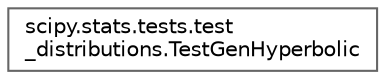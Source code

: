 digraph "Graphical Class Hierarchy"
{
 // LATEX_PDF_SIZE
  bgcolor="transparent";
  edge [fontname=Helvetica,fontsize=10,labelfontname=Helvetica,labelfontsize=10];
  node [fontname=Helvetica,fontsize=10,shape=box,height=0.2,width=0.4];
  rankdir="LR";
  Node0 [id="Node000000",label="scipy.stats.tests.test\l_distributions.TestGenHyperbolic",height=0.2,width=0.4,color="grey40", fillcolor="white", style="filled",URL="$de/dce/classscipy_1_1stats_1_1tests_1_1test__distributions_1_1TestGenHyperbolic.html",tooltip=" "];
}

